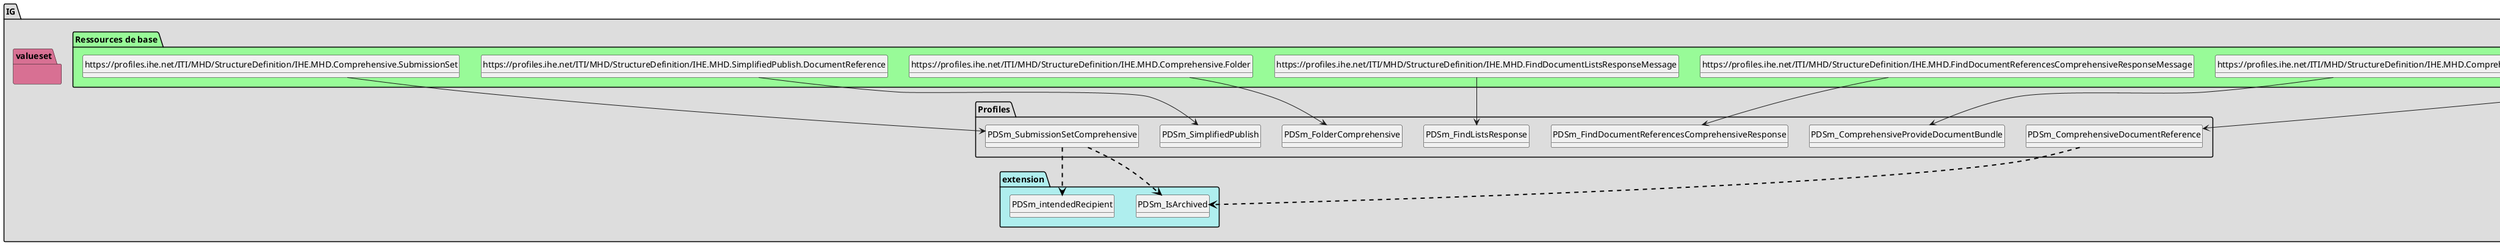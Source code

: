 @startuml
set namespaceSeparator ?
hide circle
hide class fields

package IG #DDDDDD{

     package Profiles #DDDDDD{

        class PDSm_ComprehensiveDocumentReference{

             DocumentReference => [None..None]
             DocumentReference.meta.versionId => [None..None]
             DocumentReference.contained => [1..None]
             DocumentReference.extension => [None..None]
             DocumentReference.extension:isArchived => <&plus>[0..1]
             DocumentReference.masterIdentifier => [None..None]
             DocumentReference.identifier => [None..None]
             DocumentReference.status => [None..None]
             DocumentReference.type => [None..None]
             DocumentReference.category => [None..None]
             DocumentReference.subject => [None..None]
             DocumentReference.date => [None..None]
             DocumentReference.author => [1..None]
             DocumentReference.authenticator => [1..None]
             DocumentReference.relatesTo => [None..None]
             DocumentReference.relatesTo.code => [None..None]
             DocumentReference.relatesTo.target => [None..None]
             DocumentReference.description => [None..None]
             DocumentReference.securityLabel => [None..None]
             DocumentReference.content => [None..None]
             DocumentReference.content.attachment.language => [None..None]
             DocumentReference.content.attachment.url => [None..None]
             DocumentReference.content.attachment.size => [1..None]
             DocumentReference.content.attachment.hash => [1..None]
             DocumentReference.content.attachment.title => [1..None]
             DocumentReference.content.attachment.creation => [None..None]
             DocumentReference.content.format => [None..None]
             DocumentReference.context => [None..None]
             DocumentReference.context.event => [None..None]
             DocumentReference.context.period => [1..None]
             DocumentReference.context.period.start => [1..None]
             DocumentReference.context.period.end => [None..None]
             DocumentReference.context.facilityType => [None..None]
             DocumentReference.context.practiceSetting => [None..None]
             DocumentReference.context.sourcePatientInfo => [None..None]
             DocumentReference.context.related => [None..None]
             DocumentReference.context.related:referenceIdList => [0..*]
             DocumentReference.context.related:referenceIdList.identifier => [None..None]
             DocumentReference.context.related:referenceIdList.identifier.type.coding.system => [None..None]
             DocumentReference.context.related:referenceIdList.identifier.type.coding.code => [None..None]
             DocumentReference.context.related:referenceIdList.identifier.system => [None..None]
             DocumentReference.context.related:referenceIdList.identifier.value => [1..None]
        } 

        class PDSm_ComprehensiveProvideDocumentBundle{

             Bundle => [None..None]
             Bundle.entry:SubmissionSet => [None..None]
             Bundle.entry:SubmissionSet.resource => [None..None]
             Bundle.entry:DocumentRefs => [None..None]
             Bundle.entry:DocumentRefs.resource => [None..None]
             Bundle.entry:Folders => [None..None]
             Bundle.entry:Folders.resource => [None..None]
        } 

        class PDSm_FindDocumentReferencesComprehensiveResponse{

             Bundle => [None..None]
             Bundle.entry:DocumentReference => [None..None]
             Bundle.entry:DocumentReference.resource => [None..None]
        } 

        class PDSm_FindListsResponse{

             Bundle => [None..None]
             Bundle.entry:SubmissionSet => [None..None]
             Bundle.entry:SubmissionSet.resource => [None..None]
             Bundle.entry:Folder => [None..None]
             Bundle.entry:Folder.resource => [None..None]
        } 

        class PDSm_FolderComprehensive{

             List => [None..None]
             List.extension:designationType => <&plus>[None..1]
             List.identifier:uniqueId => [None..None]
             List.identifier:entryUUID => [None..None]
             List.status => [None..None]
             List.mode => [None..None]
             List.title => [None..None]
             List.code => [None..None]
             List.subject => [None..None]
             List.date => [1..None]
             List.note => [None..None]
             List.entry => [1..None]
             List.entry.item => [None..None]
        } 

        class PDSm_SimplifiedPublish{

             DocumentReference => [None..None]
             DocumentReference.meta.versionId => [None..None]
             DocumentReference.masterIdentifier => [None..None]
             DocumentReference.identifier => [None..None]
             DocumentReference.status => [None..None]
             DocumentReference.type => [None..None]
             DocumentReference.category => [None..None]
             DocumentReference.subject => [None..None]
             DocumentReference.date => [None..None]
             DocumentReference.author => [1..None]
             DocumentReference.authenticator => [None..None]
             DocumentReference.description => [None..None]
             DocumentReference.securityLabel => [None..None]
             DocumentReference.content => [None..None]
             DocumentReference.content.attachment.language => [None..None]
             DocumentReference.content.attachment.data => [None..None]
             DocumentReference.content.attachment.size => [None..None]
             DocumentReference.content.attachment.hash => [None..None]
             DocumentReference.content.attachment.title => [1..None]
             DocumentReference.content.attachment.creation => [None..None]
             DocumentReference.content.format => [None..None]
             DocumentReference.context => [None..None]
             DocumentReference.context.event => [None..1]
             DocumentReference.context.facilityType => [None..None]
             DocumentReference.context.practiceSetting => [None..None]
             DocumentReference.context.sourcePatientInfo => [None..None]
        } 

        class PDSm_SubmissionSetComprehensive{

             List => [None..None]
             List.contained => [1..None]
             List.extension:designationType => <&plus>[None..None]
             List.extension:designationType.value[x] => <&plus>[None..None]
             List.extension:sourceId => <&plus>[None..None]
             List.extension:isArchived => <&plus>[0..1]
             List.extension:PDSmintendedRecipient => <&plus>[0..*]
             List.extension:PDSmintendedRecipient.value[x] => <&plus>[None..None]
             List.identifier:uniqueId => [None..None]
             List.identifier:entryUUID => [None..None]
             List.status => [None..None]
             List.mode => [None..None]
             List.title => [None..None]
             List.code => [None..None]
             List.subject => [None..None]
             List.date => [None..None]
             List.source => [1..None]
             List.source.extension:authorOrg => <&plus>[None..None]
             List.source.extension:authorOrg.value[x] => <&plus>[None..None]
             List.note => [None..None]
             List.entry.item => [None..None]
         }

     }
     package extension #paleturquoise {

     PDSm_ComprehensiveDocumentReference -[#black,dashed,thickness=2]-> PDSm_IsArchived
     PDSm_SubmissionSetComprehensive -[#black,dashed,thickness=2]-> PDSm_IsArchived
     PDSm_SubmissionSetComprehensive -[#black,dashed,thickness=2]-> PDSm_intendedRecipient

        class PDSm_intendedRecipient{

          Extension.extension => [None..0]
          Extension.url => [None..None]
          Extension.value[x] => [None..None]
        } 
        class PDSm_IsArchived{

          Extension.extension => [None..0]
          Extension.url => [None..None]
          Extension.value[x] => [1..None]
         }
     }
     package valueset #PaleVioletRed{
       }

package "Ressources de base" #palegreen {

 class "https://profiles.ihe.net/ITI/MHD/StructureDefinition/IHE.MHD.Comprehensive.DocumentReference" as  class63e6f5cfb1205824015e49e87846b7f5 

    class63e6f5cfb1205824015e49e87846b7f5 --> PDSm_ComprehensiveDocumentReference

 class "https://profiles.ihe.net/ITI/MHD/StructureDefinition/IHE.MHD.Comprehensive.ProvideBundle" as  classd96aced8133a6f001036d2ce8ffb64c0 

    classd96aced8133a6f001036d2ce8ffb64c0 --> PDSm_ComprehensiveProvideDocumentBundle

 class "https://profiles.ihe.net/ITI/MHD/StructureDefinition/IHE.MHD.FindDocumentReferencesComprehensiveResponseMessage" as  class3adc48d30e5d04ccabc32483fd09a06e 

    class3adc48d30e5d04ccabc32483fd09a06e --> PDSm_FindDocumentReferencesComprehensiveResponse

 class "https://profiles.ihe.net/ITI/MHD/StructureDefinition/IHE.MHD.FindDocumentListsResponseMessage" as  class6e517420f9989e1aea021d0a6a3f3224 

    class6e517420f9989e1aea021d0a6a3f3224 --> PDSm_FindListsResponse

 class "https://profiles.ihe.net/ITI/MHD/StructureDefinition/IHE.MHD.Comprehensive.Folder" as  class2034553831a9abf358120f143f9b7812 

    class2034553831a9abf358120f143f9b7812 --> PDSm_FolderComprehensive

 class "https://profiles.ihe.net/ITI/MHD/StructureDefinition/IHE.MHD.SimplifiedPublish.DocumentReference" as  class0d16ddb8f4c96a9cebe4bccd50a3a75f 

    class0d16ddb8f4c96a9cebe4bccd50a3a75f --> PDSm_SimplifiedPublish

 class "https://profiles.ihe.net/ITI/MHD/StructureDefinition/IHE.MHD.Comprehensive.SubmissionSet" as  class0df2c023c622d6385d20f0f68ba98222 

    class0df2c023c622d6385d20f0f68ba98222 --> PDSm_SubmissionSetComprehensive
}
@enduml
